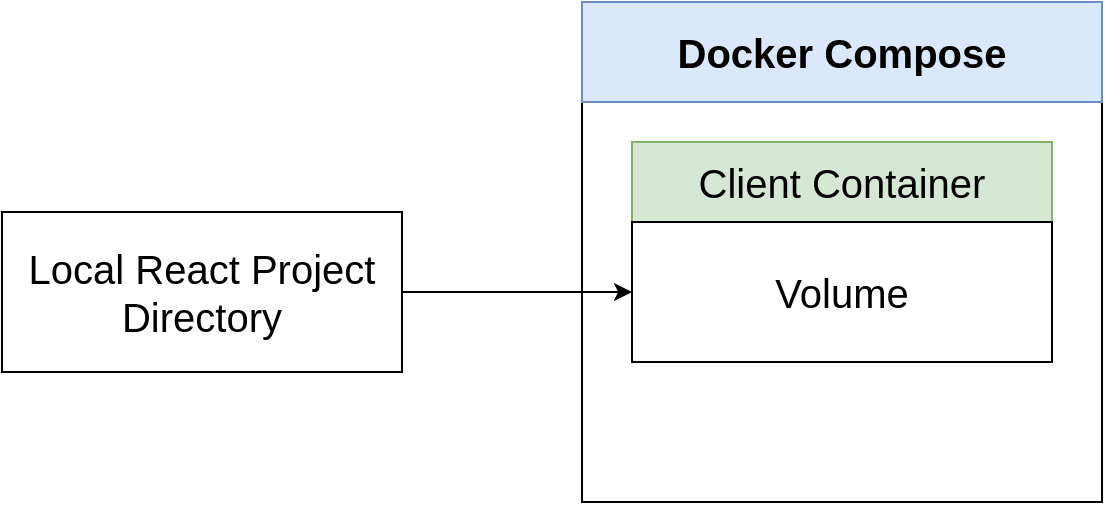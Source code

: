 <mxfile>
    <diagram id="so-WMeVPOGZ0PxlrFECq" name="01 - changes">
        <mxGraphModel dx="739" dy="464" grid="1" gridSize="10" guides="1" tooltips="1" connect="1" arrows="1" fold="1" page="1" pageScale="1" pageWidth="3300" pageHeight="4681" math="0" shadow="0">
            <root>
                <mxCell id="0"/>
                <mxCell id="1" parent="0"/>
                <mxCell id="zqdZ0td97BUhjZYgXA8a-1" value="Local React Project Directory" style="rounded=0;whiteSpace=wrap;html=1;fontSize=20;" parent="1" vertex="1">
                    <mxGeometry x="220" y="235" width="200" height="80" as="geometry"/>
                </mxCell>
                <mxCell id="zqdZ0td97BUhjZYgXA8a-2" value="" style="rounded=0;whiteSpace=wrap;html=1;fontSize=20;" parent="1" vertex="1">
                    <mxGeometry x="510" y="130" width="260" height="250" as="geometry"/>
                </mxCell>
                <mxCell id="zqdZ0td97BUhjZYgXA8a-3" value="Docker Compose" style="rounded=0;whiteSpace=wrap;html=1;fontSize=20;fillColor=#dae8fc;strokeColor=#6c8ebf;fontStyle=1" parent="1" vertex="1">
                    <mxGeometry x="510" y="130" width="260" height="50" as="geometry"/>
                </mxCell>
                <mxCell id="zqdZ0td97BUhjZYgXA8a-4" value="Client Container" style="rounded=0;whiteSpace=wrap;html=1;fontSize=20;fillColor=#d5e8d4;strokeColor=#82b366;" parent="1" vertex="1">
                    <mxGeometry x="535" y="200" width="210" height="40" as="geometry"/>
                </mxCell>
                <mxCell id="zqdZ0td97BUhjZYgXA8a-6" value="Volume" style="rounded=0;whiteSpace=wrap;html=1;fontSize=20;" parent="1" vertex="1">
                    <mxGeometry x="535" y="240" width="210" height="70" as="geometry"/>
                </mxCell>
                <mxCell id="zqdZ0td97BUhjZYgXA8a-7" style="edgeStyle=orthogonalEdgeStyle;rounded=0;orthogonalLoop=1;jettySize=auto;html=1;exitX=1;exitY=0.5;exitDx=0;exitDy=0;fontSize=20;" parent="1" source="zqdZ0td97BUhjZYgXA8a-1" target="zqdZ0td97BUhjZYgXA8a-6" edge="1">
                    <mxGeometry relative="1" as="geometry"/>
                </mxCell>
            </root>
        </mxGraphModel>
    </diagram>
    <diagram id="tZwb9XOWEiuFMyGnQ-dQ" name="02 - kubernetes">
        <mxGraphModel dx="739" dy="464" grid="1" gridSize="10" guides="1" tooltips="1" connect="1" arrows="1" fold="1" page="1" pageScale="1" pageWidth="3300" pageHeight="4681" math="0" shadow="0">
            <root>
                <mxCell id="1ZncHUh1HuPFGnE-Y8nf-0"/>
                <mxCell id="1ZncHUh1HuPFGnE-Y8nf-1" parent="1ZncHUh1HuPFGnE-Y8nf-0"/>
                <mxCell id="z9bupsm6i7y6SiZUJpo7-0" value="Local React Project Directory" style="rounded=0;whiteSpace=wrap;html=1;fontSize=20;" parent="1ZncHUh1HuPFGnE-Y8nf-1" vertex="1">
                    <mxGeometry x="150" y="235" width="200" height="80" as="geometry"/>
                </mxCell>
                <mxCell id="z9bupsm6i7y6SiZUJpo7-1" value="" style="rounded=0;whiteSpace=wrap;html=1;fontSize=20;" parent="1ZncHUh1HuPFGnE-Y8nf-1" vertex="1">
                    <mxGeometry x="510" y="130" width="260" height="250" as="geometry"/>
                </mxCell>
                <mxCell id="z9bupsm6i7y6SiZUJpo7-2" value="Kubernetes" style="rounded=0;whiteSpace=wrap;html=1;fontSize=20;fillColor=#dae8fc;strokeColor=#6c8ebf;fontStyle=1" parent="1ZncHUh1HuPFGnE-Y8nf-1" vertex="1">
                    <mxGeometry x="510" y="130" width="260" height="50" as="geometry"/>
                </mxCell>
                <mxCell id="z9bupsm6i7y6SiZUJpo7-3" value="Client Pod" style="rounded=0;whiteSpace=wrap;html=1;fontSize=20;fillColor=#d5e8d4;strokeColor=#82b366;" parent="1ZncHUh1HuPFGnE-Y8nf-1" vertex="1">
                    <mxGeometry x="535" y="200" width="210" height="40" as="geometry"/>
                </mxCell>
                <mxCell id="z9bupsm6i7y6SiZUJpo7-4" value="Source Code" style="rounded=0;whiteSpace=wrap;html=1;fontSize=20;" parent="1ZncHUh1HuPFGnE-Y8nf-1" vertex="1">
                    <mxGeometry x="535" y="240" width="210" height="70" as="geometry"/>
                </mxCell>
                <mxCell id="z9bupsm6i7y6SiZUJpo7-6" style="edgeStyle=orthogonalEdgeStyle;rounded=0;orthogonalLoop=1;jettySize=auto;html=1;exitX=1;exitY=0.5;exitDx=0;exitDy=0;fontSize=20;" parent="1ZncHUh1HuPFGnE-Y8nf-1" source="z9bupsm6i7y6SiZUJpo7-0" target="z9bupsm6i7y6SiZUJpo7-4" edge="1">
                    <mxGeometry relative="1" as="geometry"/>
                </mxCell>
                <mxCell id="z9bupsm6i7y6SiZUJpo7-7" value="X" style="text;html=1;strokeColor=none;fillColor=none;align=center;verticalAlign=middle;whiteSpace=wrap;rounded=0;fontSize=48;fontColor=#FF3333;" parent="1ZncHUh1HuPFGnE-Y8nf-1" vertex="1">
                    <mxGeometry x="400" y="242.5" width="70" height="65" as="geometry"/>
                </mxCell>
                <mxCell id="z9bupsm6i7y6SiZUJpo7-8" value="&lt;i&gt;No easy connection!&lt;/i&gt;" style="text;html=1;strokeColor=none;fillColor=none;align=center;verticalAlign=middle;whiteSpace=wrap;rounded=0;fontSize=20;fontColor=#050505;" parent="1ZncHUh1HuPFGnE-Y8nf-1" vertex="1">
                    <mxGeometry x="374.5" y="300" width="121" height="45" as="geometry"/>
                </mxCell>
            </root>
        </mxGraphModel>
    </diagram>
    <diagram id="C0HFwBAR1Yl7kxeapCFC" name="03 - skaffold">
        <mxGraphModel dx="739" dy="464" grid="1" gridSize="10" guides="1" tooltips="1" connect="1" arrows="1" fold="1" page="1" pageScale="1" pageWidth="3300" pageHeight="4681" math="0" shadow="0">
            <root>
                <mxCell id="KsNJIATMRrHK5s7uu35m-0"/>
                <mxCell id="KsNJIATMRrHK5s7uu35m-1" parent="KsNJIATMRrHK5s7uu35m-0"/>
                <mxCell id="1IJwoI6wk9n-VBQG5ors-16" style="edgeStyle=orthogonalEdgeStyle;rounded=0;orthogonalLoop=1;jettySize=auto;html=1;exitX=1;exitY=0.75;exitDx=0;exitDy=0;entryX=0;entryY=0.75;entryDx=0;entryDy=0;fontSize=22;fontColor=#050505;" parent="KsNJIATMRrHK5s7uu35m-1" source="1IJwoI6wk9n-VBQG5ors-0" target="1IJwoI6wk9n-VBQG5ors-8" edge="1">
                    <mxGeometry relative="1" as="geometry"/>
                </mxCell>
                <mxCell id="1IJwoI6wk9n-VBQG5ors-0" value="Local React Project Directory" style="rounded=0;whiteSpace=wrap;html=1;fontSize=20;" parent="KsNJIATMRrHK5s7uu35m-1" vertex="1">
                    <mxGeometry x="230" y="180" width="110" height="135" as="geometry"/>
                </mxCell>
                <mxCell id="1IJwoI6wk9n-VBQG5ors-1" value="" style="rounded=0;whiteSpace=wrap;html=1;fontSize=20;" parent="KsNJIATMRrHK5s7uu35m-1" vertex="1">
                    <mxGeometry x="820" y="115" width="260" height="250" as="geometry"/>
                </mxCell>
                <mxCell id="1IJwoI6wk9n-VBQG5ors-2" value="Kubernetes" style="rounded=0;whiteSpace=wrap;html=1;fontSize=20;fillColor=#dae8fc;strokeColor=#6c8ebf;fontStyle=1" parent="KsNJIATMRrHK5s7uu35m-1" vertex="1">
                    <mxGeometry x="820" y="115" width="260" height="50" as="geometry"/>
                </mxCell>
                <mxCell id="1IJwoI6wk9n-VBQG5ors-3" value="Client Pod" style="rounded=0;whiteSpace=wrap;html=1;fontSize=20;fillColor=#d5e8d4;strokeColor=#82b366;" parent="KsNJIATMRrHK5s7uu35m-1" vertex="1">
                    <mxGeometry x="845" y="205" width="210" height="40" as="geometry"/>
                </mxCell>
                <mxCell id="1IJwoI6wk9n-VBQG5ors-4" value="Source Code" style="rounded=0;whiteSpace=wrap;html=1;fontSize=20;" parent="KsNJIATMRrHK5s7uu35m-1" vertex="1">
                    <mxGeometry x="845" y="245" width="210" height="70" as="geometry"/>
                </mxCell>
                <mxCell id="1IJwoI6wk9n-VBQG5ors-15" style="edgeStyle=orthogonalEdgeStyle;rounded=0;orthogonalLoop=1;jettySize=auto;html=1;exitX=0;exitY=0.25;exitDx=0;exitDy=0;entryX=1;entryY=0.25;entryDx=0;entryDy=0;fontSize=22;fontColor=#050505;" parent="KsNJIATMRrHK5s7uu35m-1" source="1IJwoI6wk9n-VBQG5ors-8" target="1IJwoI6wk9n-VBQG5ors-0" edge="1">
                    <mxGeometry relative="1" as="geometry"/>
                </mxCell>
                <mxCell id="1IJwoI6wk9n-VBQG5ors-18" style="edgeStyle=orthogonalEdgeStyle;rounded=0;orthogonalLoop=1;jettySize=auto;html=1;exitX=1;exitY=0.25;exitDx=0;exitDy=0;entryX=-0.008;entryY=0.395;entryDx=0;entryDy=0;entryPerimeter=0;fontSize=22;fontColor=#050505;" parent="KsNJIATMRrHK5s7uu35m-1" source="1IJwoI6wk9n-VBQG5ors-8" target="1IJwoI6wk9n-VBQG5ors-1" edge="1">
                    <mxGeometry relative="1" as="geometry"/>
                </mxCell>
                <mxCell id="1IJwoI6wk9n-VBQG5ors-25" style="edgeStyle=orthogonalEdgeStyle;rounded=0;orthogonalLoop=1;jettySize=auto;html=1;exitX=1;exitY=0.75;exitDx=0;exitDy=0;fontSize=15;fontColor=#050505;" parent="KsNJIATMRrHK5s7uu35m-1" source="1IJwoI6wk9n-VBQG5ors-8" target="1IJwoI6wk9n-VBQG5ors-4" edge="1">
                    <mxGeometry relative="1" as="geometry"/>
                </mxCell>
                <mxCell id="1IJwoI6wk9n-VBQG5ors-8" value="Skaffold" style="rounded=0;whiteSpace=wrap;html=1;fontSize=22;fillColor=#ffe6cc;strokeColor=#d79b00;fontStyle=1" parent="KsNJIATMRrHK5s7uu35m-1" vertex="1">
                    <mxGeometry x="470" y="180" width="110" height="135" as="geometry"/>
                </mxCell>
                <mxCell id="1IJwoI6wk9n-VBQG5ors-10" value="Watch for changes" style="text;html=1;strokeColor=none;fillColor=none;align=center;verticalAlign=middle;whiteSpace=wrap;rounded=0;fontSize=15;fontColor=#050505;fontStyle=2" parent="KsNJIATMRrHK5s7uu35m-1" vertex="1">
                    <mxGeometry x="361" y="185" width="90" height="20" as="geometry"/>
                </mxCell>
                <mxCell id="1IJwoI6wk9n-VBQG5ors-17" value="Change occurred!" style="text;html=1;strokeColor=none;fillColor=none;align=center;verticalAlign=middle;whiteSpace=wrap;rounded=0;fontSize=15;fontColor=#050505;fontStyle=2" parent="KsNJIATMRrHK5s7uu35m-1" vertex="1">
                    <mxGeometry x="360" y="290" width="90" height="20" as="geometry"/>
                </mxCell>
                <mxCell id="1IJwoI6wk9n-VBQG5ors-19" value="Mode #1" style="rounded=0;whiteSpace=wrap;html=1;fontSize=15;fillColor=#e1d5e7;strokeColor=#9673a6;" parent="KsNJIATMRrHK5s7uu35m-1" vertex="1">
                    <mxGeometry x="641" y="214" width="100" height="20" as="geometry"/>
                </mxCell>
                <mxCell id="1IJwoI6wk9n-VBQG5ors-20" value="Rebuild client image from scratch, update K8S" style="text;html=1;strokeColor=none;fillColor=none;align=center;verticalAlign=middle;whiteSpace=wrap;rounded=0;fontSize=15;fontColor=#050505;fontStyle=2" parent="KsNJIATMRrHK5s7uu35m-1" vertex="1">
                    <mxGeometry x="630" y="174" width="134" height="20" as="geometry"/>
                </mxCell>
                <mxCell id="1IJwoI6wk9n-VBQG5ors-22" value="Mode #2" style="rounded=0;whiteSpace=wrap;html=1;fontSize=15;fillColor=#e1d5e7;strokeColor=#9673a6;" parent="KsNJIATMRrHK5s7uu35m-1" vertex="1">
                    <mxGeometry x="641" y="261" width="100" height="20" as="geometry"/>
                </mxCell>
                <mxCell id="1IJwoI6wk9n-VBQG5ors-24" value="Inject updated files into the Client pod, rely on react app to automatically update itself" style="text;html=1;strokeColor=none;fillColor=none;align=center;verticalAlign=middle;whiteSpace=wrap;rounded=0;fontSize=15;fontColor=#050505;fontStyle=2" parent="KsNJIATMRrHK5s7uu35m-1" vertex="1">
                    <mxGeometry x="611" y="310" width="176" height="20" as="geometry"/>
                </mxCell>
            </root>
        </mxGraphModel>
    </diagram>
    <diagram id="zwgleYRrk7AhhzRAZrTe" name="04 - install">
        <mxGraphModel dx="739" dy="464" grid="1" gridSize="10" guides="1" tooltips="1" connect="1" arrows="1" fold="1" page="1" pageScale="1" pageWidth="3300" pageHeight="4681" math="0" shadow="0">
            <root>
                <mxCell id="dGGB2ybYJ6sAmStOfuEQ-0"/>
                <mxCell id="dGGB2ybYJ6sAmStOfuEQ-1" parent="dGGB2ybYJ6sAmStOfuEQ-0"/>
                <mxCell id="dGGB2ybYJ6sAmStOfuEQ-2" value="skaffold.dev/docs/getting-started" style="rounded=0;whiteSpace=wrap;html=1;fontSize=25;fontColor=#050505;" parent="dGGB2ybYJ6sAmStOfuEQ-1" vertex="1">
                    <mxGeometry x="370" y="290" width="490" height="70" as="geometry"/>
                </mxCell>
            </root>
        </mxGraphModel>
    </diagram>
</mxfile>
